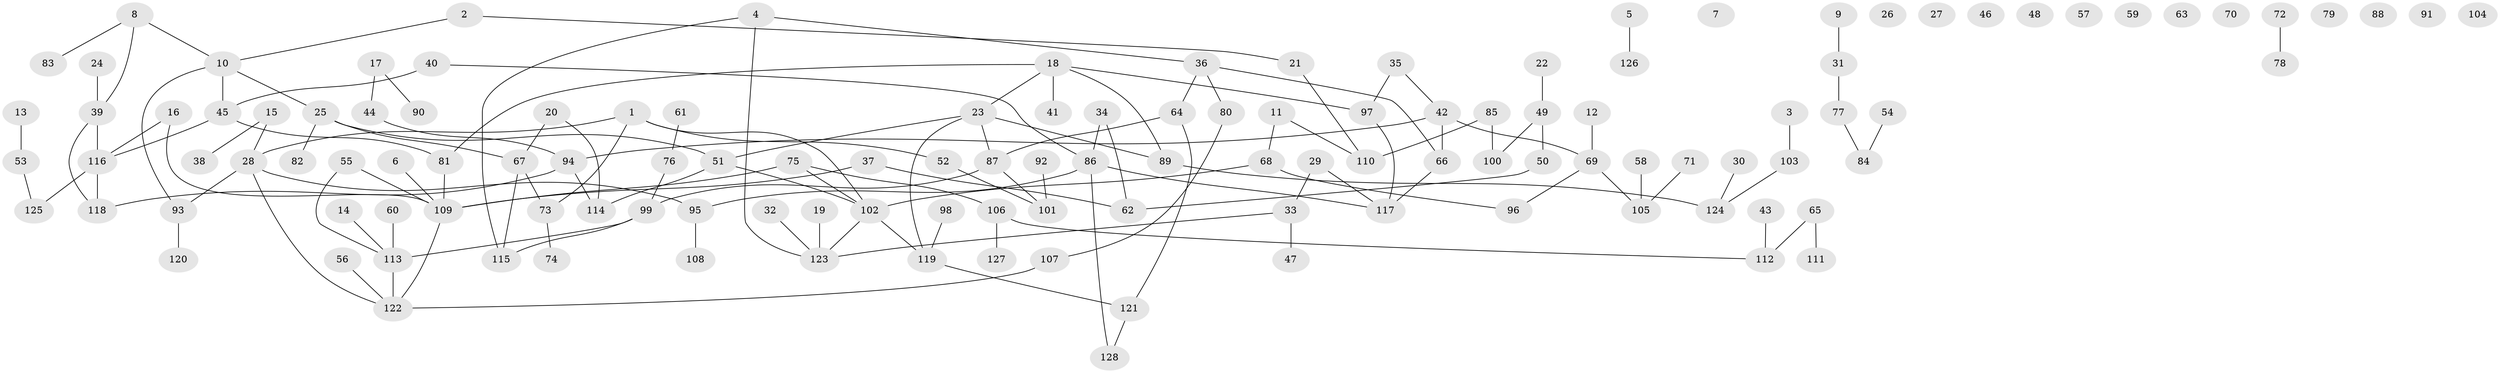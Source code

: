 // coarse degree distribution, {3: 0.2608695652173913, 4: 0.08695652173913043, 1: 0.34782608695652173, 8: 0.08695652173913043, 2: 0.13043478260869565, 7: 0.043478260869565216, 13: 0.043478260869565216}
// Generated by graph-tools (version 1.1) at 2025/35/03/04/25 23:35:44]
// undirected, 128 vertices, 142 edges
graph export_dot {
  node [color=gray90,style=filled];
  1;
  2;
  3;
  4;
  5;
  6;
  7;
  8;
  9;
  10;
  11;
  12;
  13;
  14;
  15;
  16;
  17;
  18;
  19;
  20;
  21;
  22;
  23;
  24;
  25;
  26;
  27;
  28;
  29;
  30;
  31;
  32;
  33;
  34;
  35;
  36;
  37;
  38;
  39;
  40;
  41;
  42;
  43;
  44;
  45;
  46;
  47;
  48;
  49;
  50;
  51;
  52;
  53;
  54;
  55;
  56;
  57;
  58;
  59;
  60;
  61;
  62;
  63;
  64;
  65;
  66;
  67;
  68;
  69;
  70;
  71;
  72;
  73;
  74;
  75;
  76;
  77;
  78;
  79;
  80;
  81;
  82;
  83;
  84;
  85;
  86;
  87;
  88;
  89;
  90;
  91;
  92;
  93;
  94;
  95;
  96;
  97;
  98;
  99;
  100;
  101;
  102;
  103;
  104;
  105;
  106;
  107;
  108;
  109;
  110;
  111;
  112;
  113;
  114;
  115;
  116;
  117;
  118;
  119;
  120;
  121;
  122;
  123;
  124;
  125;
  126;
  127;
  128;
  1 -- 28;
  1 -- 52;
  1 -- 73;
  1 -- 102;
  2 -- 10;
  2 -- 21;
  3 -- 103;
  4 -- 36;
  4 -- 115;
  4 -- 123;
  5 -- 126;
  6 -- 109;
  8 -- 10;
  8 -- 39;
  8 -- 83;
  9 -- 31;
  10 -- 25;
  10 -- 45;
  10 -- 93;
  11 -- 68;
  11 -- 110;
  12 -- 69;
  13 -- 53;
  14 -- 113;
  15 -- 28;
  15 -- 38;
  16 -- 109;
  16 -- 116;
  17 -- 44;
  17 -- 90;
  18 -- 23;
  18 -- 41;
  18 -- 81;
  18 -- 89;
  18 -- 97;
  19 -- 123;
  20 -- 67;
  20 -- 114;
  21 -- 110;
  22 -- 49;
  23 -- 51;
  23 -- 87;
  23 -- 89;
  23 -- 119;
  24 -- 39;
  25 -- 51;
  25 -- 67;
  25 -- 82;
  28 -- 93;
  28 -- 95;
  28 -- 122;
  29 -- 33;
  29 -- 117;
  30 -- 124;
  31 -- 77;
  32 -- 123;
  33 -- 47;
  33 -- 123;
  34 -- 62;
  34 -- 86;
  35 -- 42;
  35 -- 97;
  36 -- 64;
  36 -- 66;
  36 -- 80;
  37 -- 62;
  37 -- 109;
  39 -- 116;
  39 -- 118;
  40 -- 45;
  40 -- 86;
  42 -- 66;
  42 -- 69;
  42 -- 94;
  43 -- 112;
  44 -- 94;
  45 -- 81;
  45 -- 116;
  49 -- 50;
  49 -- 100;
  50 -- 62;
  51 -- 102;
  51 -- 114;
  52 -- 101;
  53 -- 125;
  54 -- 84;
  55 -- 109;
  55 -- 113;
  56 -- 122;
  58 -- 105;
  60 -- 113;
  61 -- 76;
  64 -- 87;
  64 -- 121;
  65 -- 111;
  65 -- 112;
  66 -- 117;
  67 -- 73;
  67 -- 115;
  68 -- 96;
  68 -- 102;
  69 -- 96;
  69 -- 105;
  71 -- 105;
  72 -- 78;
  73 -- 74;
  75 -- 102;
  75 -- 106;
  75 -- 109;
  76 -- 99;
  77 -- 84;
  80 -- 107;
  81 -- 109;
  85 -- 100;
  85 -- 110;
  86 -- 95;
  86 -- 117;
  86 -- 128;
  87 -- 99;
  87 -- 101;
  89 -- 124;
  92 -- 101;
  93 -- 120;
  94 -- 114;
  94 -- 118;
  95 -- 108;
  97 -- 117;
  98 -- 119;
  99 -- 113;
  99 -- 115;
  102 -- 119;
  102 -- 123;
  103 -- 124;
  106 -- 112;
  106 -- 127;
  107 -- 122;
  109 -- 122;
  113 -- 122;
  116 -- 118;
  116 -- 125;
  119 -- 121;
  121 -- 128;
}
